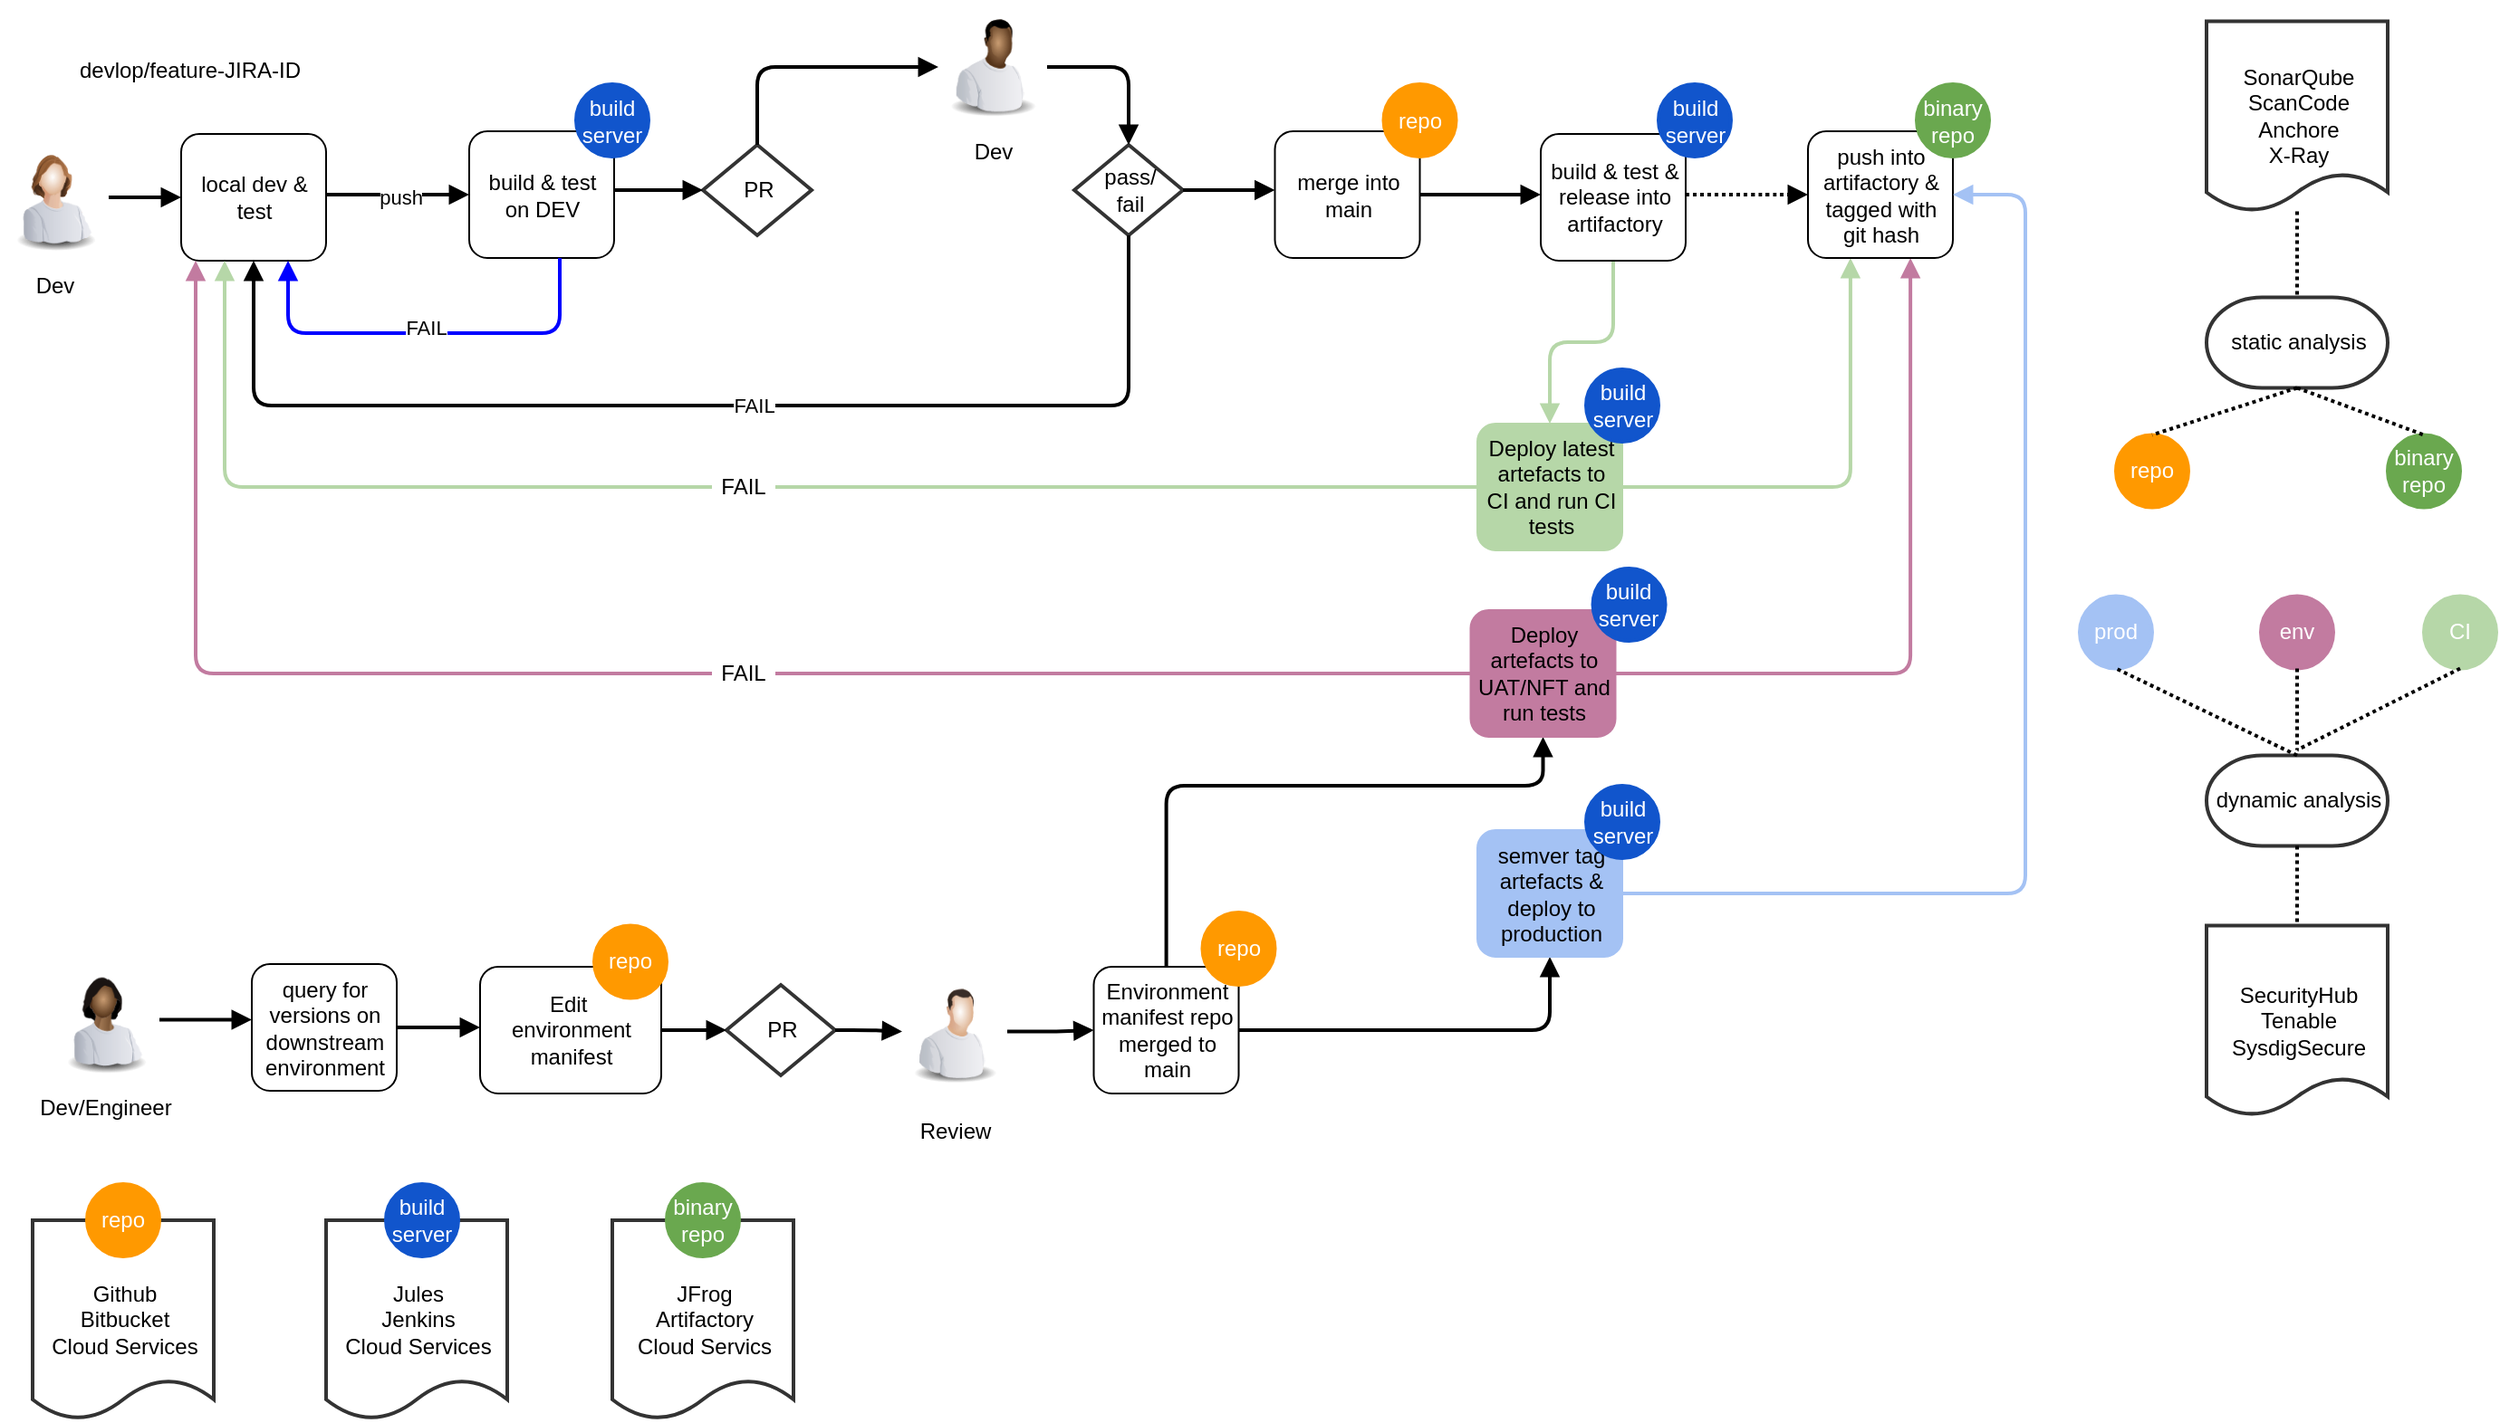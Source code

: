 <mxfile version="20.8.23" type="github">
  <diagram id="XXB_yrsVPrWTaqCzHYOn" name="Page-1">
    <mxGraphModel dx="1141" dy="627" grid="1" gridSize="10" guides="1" tooltips="1" connect="1" arrows="1" fold="1" page="1" pageScale="1" pageWidth="827" pageHeight="1169" background="#FFFFFF" math="0" shadow="0">
      <root>
        <mxCell id="0" />
        <mxCell id="2" value="Layer 0" parent="0" />
        <mxCell id="3" value="&lt;div style=&quot;width: 93.0px;height:auto;word-break: break-word;&quot;&gt;&lt;div align=&quot;center&quot;&gt;Jules&lt;/div&gt;&lt;div align=&quot;center&quot;&gt;&lt;span style=&quot;font-family:Arial;text-decoration:none;font-size:12px; line-height: 0;&quot;&gt;&lt;span style=&quot;text-decoration:none; line-height: normal;&quot;&gt;Jenkins&lt;/span&gt;&lt;/span&gt;&lt;/div&gt;&lt;div align=&quot;center&quot;&gt;&lt;span style=&quot;font-family:Arial;text-decoration:none;font-size:12px; line-height: 0;&quot;&gt;&lt;span style=&quot;text-decoration:none; line-height: normal;&quot;&gt;Cloud Services&lt;/span&gt;&lt;/span&gt;&lt;/div&gt;&lt;/div&gt;" style="shape=document;size=0.2;shadow=0;strokeWidth=2;fillColor=#FFFFFF;strokeColor=#333333;opacity=100.0;html=1;nl2Br=0;verticalAlign=middle;align=center;spacingLeft=2.0;spacingRight=0;whiteSpace=wrap;gliffyId=463;" parent="2" vertex="1">
          <mxGeometry x="192" y="680" width="100" height="110" as="geometry" />
        </mxCell>
        <mxCell id="4" value="&lt;div style=&quot;width: 93.0px;height:auto;word-break: break-word;&quot;&gt;&lt;div align=&quot;center&quot;&gt;&lt;span style=&quot;font-family:Arial;text-decoration:none;font-size:12px; line-height: 0;&quot;&gt;&lt;span style=&quot;text-decoration:none; line-height: normal;&quot;&gt;JFrog&lt;/span&gt;&lt;/span&gt;&lt;/div&gt;&lt;div align=&quot;center&quot;&gt;&lt;font face=&quot;Arial&quot;&gt;Artifactory&lt;/font&gt;&lt;/div&gt;&lt;div align=&quot;center&quot;&gt;&lt;span style=&quot;font-family:Arial;text-decoration:none;font-size:12px; line-height: 0;&quot;&gt;&lt;span style=&quot;text-decoration:none; line-height: normal;&quot;&gt;Cloud Servics&lt;/span&gt;&lt;/span&gt;&lt;/div&gt;&lt;/div&gt;" style="shape=document;size=0.2;shadow=0;strokeWidth=2;fillColor=#FFFFFF;strokeColor=#333333;opacity=100.0;html=1;nl2Br=0;verticalAlign=middle;align=center;spacingLeft=2.0;spacingRight=0;whiteSpace=wrap;gliffyId=465;" parent="2" vertex="1">
          <mxGeometry x="350" y="680" width="100" height="110" as="geometry" />
        </mxCell>
        <mxCell id="5" value="&lt;div style=&quot;width: 93.0px;height:auto;word-break: break-word;&quot;&gt;&lt;div align=&quot;center&quot;&gt;&lt;span style=&quot;font-family:Arial;text-decoration:none;font-size:12px; line-height: 0;&quot;&gt;&lt;span style=&quot;text-decoration:none; line-height: normal;&quot;&gt;Github&lt;/span&gt;&lt;/span&gt;&lt;/div&gt;&lt;div align=&quot;center&quot;&gt;&lt;span style=&quot;font-family:Arial;text-decoration:none;font-size:12px; line-height: 0;&quot;&gt;&lt;span style=&quot;text-decoration:none; line-height: normal;&quot;&gt;Bitbucket&lt;/span&gt;&lt;/span&gt;&lt;/div&gt;&lt;div align=&quot;center&quot;&gt;&lt;span style=&quot;font-family:Arial;text-decoration:none;font-size:12px; line-height: 0;&quot;&gt;&lt;span style=&quot;text-decoration:none; line-height: normal;&quot;&gt;Cloud Services&lt;/span&gt;&lt;/span&gt;&lt;/div&gt;&lt;/div&gt;" style="shape=document;size=0.2;shadow=0;strokeWidth=2;fillColor=#FFFFFF;strokeColor=#333333;opacity=100.0;html=1;nl2Br=0;verticalAlign=middle;align=center;spacingLeft=2.0;spacingRight=0;whiteSpace=wrap;gliffyId=461;" parent="2" vertex="1">
          <mxGeometry x="30" y="680" width="100" height="110" as="geometry" />
        </mxCell>
        <mxCell id="6" value="&lt;div style=&#39;width: 74.333px;height:auto;word-break: break-word;&#39;&gt;&lt;div align=&quot;center&quot;&gt;&lt;span style=&quot;font-family:Arial;text-decoration:none;font-size:12px; line-height: 0;&quot;&gt;&lt;span style=&quot;text-decoration:none; line-height: normal;&quot;&gt;local dev &amp;amp; test&lt;br /&gt;&lt;/span&gt;&lt;/span&gt;&lt;/div&gt;&lt;/div&gt;" style="shape=mxgraph.bpmn.task;rectStyle=rounded;size=10;taskMarker=abstract;points=[[0.25,0,0],[0.5,0,0],[0.75,0,0],[1,0.25,0],[1,0.5,0],[1,0.75,0],[0.75,1,0],[0.5,1,0],[0.25,1,0],[0,0.75,0],[0,0.5,0],[0,0.25,0]];shadow=0;strokeWidth=1;fillColor=#FFFFFF;strokeColor=#000000;opacity=100.0;html=1;nl2Br=0;verticalAlign=middle;align=center;spacingLeft=1.333;spacingRight=0;whiteSpace=wrap;gliffyId=54;" parent="2" vertex="1">
          <mxGeometry x="112" y="80" width="80" height="70" as="geometry" />
        </mxCell>
        <mxCell id="7" value="&lt;div style=&#39;width: 53.0px;height:auto;word-break: break-word;&#39;&gt;&lt;div align=&quot;center&quot;&gt;&lt;span style=&quot;font-family:Arial;text-decoration:none;font-size:12px; line-height: 0;&quot;&gt;&lt;span style=&quot;text-decoration:none; line-height: normal;&quot;&gt;PR&lt;br /&gt;&lt;/span&gt;&lt;/span&gt;&lt;/div&gt;&lt;/div&gt;" style="shape=rhombus;perimeter=rhombusPerimeter;shadow=0;strokeWidth=2;fillColor=#FFFFFF;strokeColor=#333333;opacity=100.0;html=1;nl2Br=0;verticalAlign=middle;align=center;spacingLeft=8.0;spacingRight=6;whiteSpace=wrap;gliffyId=60;" parent="2" vertex="1">
          <mxGeometry x="400" y="86" width="60" height="50" as="geometry" />
        </mxCell>
        <mxCell id="8" value="&lt;div style=&#39;width: 53.0px;height:auto;word-break: break-word;&#39;&gt;&lt;div align=&quot;center&quot;&gt;&lt;span style=&quot;font-family:Arial;font-size:12px; line-height: normal;&quot;&gt;pass/&lt;/span&gt;&lt;/div&gt;&lt;div align=&quot;center&quot;&gt;&lt;span style=&quot;font-family:Arial;font-size:12px; line-height: normal;&quot;&gt;fail&lt;/span&gt;&lt;/div&gt;&lt;/div&gt;" style="shape=rhombus;perimeter=rhombusPerimeter;shadow=0;strokeWidth=2;fillColor=#FFFFFF;strokeColor=#333333;opacity=100.0;html=1;nl2Br=0;verticalAlign=middle;align=center;spacingLeft=8.0;spacingRight=6;whiteSpace=wrap;gliffyId=133;" parent="2" vertex="1">
          <mxGeometry x="605" y="86" width="60" height="50" as="geometry" />
        </mxCell>
        <mxCell id="9" style="shape=filledEdge;strokeWidth=2;strokeColor=#b6d7a8;fillColor=none;startArrow=none;startFill=0;startSize=6;endArrow=block;endFill=1;endSize=6;rounded=1;gliffyId=153;edgeStyle=orthogonalEdgeStyle;" parent="2" source="64" target="57" edge="1">
          <mxGeometry width="143" height="339" relative="1" as="geometry">
            <Array as="points">
              <mxPoint x="907.5" y="275" />
              <mxPoint x="1033.431" y="275" />
              <mxPoint x="1033.431" y="148.5" />
            </Array>
          </mxGeometry>
        </mxCell>
        <mxCell id="10" style="shape=filledEdge;strokeWidth=2;strokeColor=#000000;fillColor=none;startArrow=none;startFill=0;startSize=6;endArrow=block;endFill=1;endSize=6;rounded=1;dashed=1;fixDash=1;dashPattern=2.0 2.0;gliffyId=154;edgeStyle=orthogonalEdgeStyle;" parent="2" source="82" target="57" edge="1">
          <mxGeometry width="96" height="6" relative="1" as="geometry">
            <Array as="points">
              <mxPoint x="942.483" y="113.5" />
              <mxPoint x="964.989" y="113.5" />
              <mxPoint x="987.494" y="113.5" />
              <mxPoint x="1010" y="113.5" />
            </Array>
          </mxGeometry>
        </mxCell>
        <mxCell id="11" style="shape=filledEdge;strokeWidth=2;strokeColor=#000000;fillColor=none;startArrow=none;startFill=0;startSize=6;endArrow=block;endFill=1;endSize=6;rounded=1;gliffyId=164;edgeStyle=orthogonalEdgeStyle;" parent="2" source="7" edge="1" target="DP4jfC9opxxsVcHKFIGZ-85">
          <mxGeometry width="237" height="16" relative="1" as="geometry">
            <Array as="points">
              <mxPoint x="430" y="43" />
            </Array>
            <mxPoint x="530" y="42.5" as="targetPoint" />
          </mxGeometry>
        </mxCell>
        <mxCell id="12" style="shape=filledEdge;strokeWidth=2;strokeColor=#000000;fillColor=none;startArrow=none;startFill=0;startSize=6;endArrow=block;endFill=1;endSize=6;rounded=1;gliffyId=167;edgeStyle=orthogonalEdgeStyle;" parent="2" source="8" target="6" edge="1">
          <mxGeometry width="525" height="26" relative="1" as="geometry">
            <Array as="points">
              <mxPoint x="635" y="230" />
              <mxPoint x="152" y="230" />
            </Array>
          </mxGeometry>
        </mxCell>
        <mxCell id="DRjgZrffhy7Aq12jiZPh-88" value="FAIL" style="edgeLabel;html=1;align=center;verticalAlign=middle;resizable=0;points=[];" vertex="1" connectable="0" parent="12">
          <mxGeometry x="-0.084" relative="1" as="geometry">
            <mxPoint as="offset" />
          </mxGeometry>
        </mxCell>
        <mxCell id="13" style="shape=filledEdge;strokeWidth=2;strokeColor=#000000;fillColor=none;startArrow=block;startFill=1;startSize=6;endArrow=none;endFill=0;endSize=6;rounded=1;gliffyId=168;edgeStyle=orthogonalEdgeStyle;" parent="2" source="8" edge="1" target="DP4jfC9opxxsVcHKFIGZ-85">
          <mxGeometry width="21" height="108" relative="1" as="geometry">
            <Array as="points">
              <mxPoint x="635" y="43" />
            </Array>
            <mxPoint x="590" y="42.5" as="targetPoint" />
          </mxGeometry>
        </mxCell>
        <mxCell id="14" style="shape=filledEdge;strokeWidth=2;strokeColor=#000000;fillColor=none;startArrow=none;startFill=0;startSize=6;endArrow=block;endFill=1;endSize=6;rounded=1;gliffyId=191;edgeStyle=orthogonalEdgeStyle;" parent="2" source="6" target="51" edge="1">
          <mxGeometry width="34" height="6" relative="1" as="geometry">
            <Array as="points">
              <mxPoint x="191.974" y="113.5" />
              <mxPoint x="206.316" y="113.5" />
              <mxPoint x="220.658" y="113.5" />
              <mxPoint x="235" y="113.5" />
            </Array>
          </mxGeometry>
        </mxCell>
        <mxCell id="DRjgZrffhy7Aq12jiZPh-84" value="push" style="edgeLabel;html=1;align=center;verticalAlign=middle;resizable=0;points=[];" vertex="1" connectable="0" parent="14">
          <mxGeometry x="0.023" y="-1" relative="1" as="geometry">
            <mxPoint as="offset" />
          </mxGeometry>
        </mxCell>
        <mxCell id="15" style="shape=filledEdge;strokeWidth=2;strokeColor=#000000;fillColor=none;startArrow=none;startFill=0;startSize=6;endArrow=block;endFill=1;endSize=6;rounded=1;gliffyId=192;edgeStyle=orthogonalEdgeStyle;" parent="2" source="51" target="7" edge="1">
          <mxGeometry width="30" height="1" relative="1" as="geometry">
            <Array as="points">
              <mxPoint x="314.963" y="111" />
              <mxPoint x="343.309" y="111" />
              <mxPoint x="371.654" y="111" />
              <mxPoint x="400" y="111" />
            </Array>
          </mxGeometry>
        </mxCell>
        <mxCell id="16" style="shape=filledEdge;strokeWidth=2;strokeColor=#000000;fillColor=none;startArrow=none;startFill=0;startSize=6;endArrow=block;endFill=1;endSize=6;rounded=1;gliffyId=193;edgeStyle=orthogonalEdgeStyle;" parent="2" source="54" target="82" edge="1">
          <mxGeometry width="68" height="1" relative="1" as="geometry">
            <Array as="points">
              <mxPoint x="795.75" y="113.5" />
              <mxPoint x="818.006" y="113.5" />
              <mxPoint x="840.261" y="113.5" />
              <mxPoint x="862.517" y="113.5" />
            </Array>
          </mxGeometry>
        </mxCell>
        <mxCell id="17" style="shape=filledEdge;strokeWidth=2;strokeColor=#b6d7a8;fillColor=none;startArrow=none;startFill=0;startSize=6;endArrow=block;endFill=1;endSize=6;rounded=1;gliffyId=195;edgeStyle=orthogonalEdgeStyle;" parent="2" source="82" target="64" edge="1">
          <mxGeometry width="39" height="96" relative="1" as="geometry">
            <Array as="points">
              <mxPoint x="902.5" y="150" />
              <mxPoint x="902.5" y="195" />
              <mxPoint x="867.5" y="195" />
              <mxPoint x="867.5" y="240" />
            </Array>
          </mxGeometry>
        </mxCell>
        <mxCell id="18" style="shape=filledEdge;strokeWidth=2;strokeColor=#b6d7a8;fillColor=none;startArrow=none;startFill=0;startSize=6;endArrow=block;endFill=1;endSize=6;rounded=1;html=1;nl2Br=0;gliffyId=196;edgeStyle=orthogonalEdgeStyle;" parent="2" edge="1">
          <mxGeometry width="695" height="190" relative="1" as="geometry">
            <Array as="points">
              <mxPoint x="136" y="275" />
            </Array>
            <mxPoint x="833.5" y="275" as="sourcePoint" />
            <mxPoint x="136" y="150" as="targetPoint" />
          </mxGeometry>
        </mxCell>
        <mxCell id="19" value="&lt;div style=&#39;width: 35.688px;height:auto;word-break: break-word;&#39;&gt;&lt;div align=&quot;center&quot;&gt;&lt;span style=&quot;font-family:Arial;font-size:12px; line-height: normal;&quot;&gt;FAIL&lt;/span&gt;&lt;/div&gt;&lt;/div&gt;" style="text;html=1;nl2Br=0;labelBackgroundColor=#FFFFFF;html=1;nl2Br=0;verticalAlign=middle;align=center;spacingLeft=0.0;spacingRight=0;gliffyId=197;" parent="18" vertex="1">
          <mxGeometry relative="1" as="geometry">
            <mxPoint as="offset" />
          </mxGeometry>
        </mxCell>
        <mxCell id="20" style="shape=filledEdge;strokeWidth=2;strokeColor=#c27ba0;fillColor=none;startArrow=none;startFill=0;startSize=6;endArrow=block;endFill=1;endSize=6;rounded=1;html=1;nl2Br=0;gliffyId=202;edgeStyle=orthogonalEdgeStyle;" parent="2" source="67" target="6" edge="1">
          <mxGeometry width="580" height="495" relative="1" as="geometry">
            <Array as="points">
              <mxPoint x="120" y="378" />
            </Array>
          </mxGeometry>
        </mxCell>
        <mxCell id="21" value="&lt;div style=&#39;width: 35.688px;height:auto;word-break: break-word;&#39;&gt;&lt;div align=&quot;center&quot;&gt;&lt;span style=&quot;font-family:Arial;font-size:12px; line-height: 0;&quot;&gt;&lt;span style=&quot; line-height: normal;&quot;&gt;FAIL&lt;/span&gt;&lt;/span&gt;&lt;/div&gt;&lt;/div&gt;" style="text;html=1;nl2Br=0;labelBackgroundColor=#FFFFFF;html=1;nl2Br=0;verticalAlign=middle;align=center;spacingLeft=0.0;spacingRight=0;gliffyId=435;" parent="20" vertex="1">
          <mxGeometry x="-0.136" relative="1" as="geometry">
            <mxPoint as="offset" />
          </mxGeometry>
        </mxCell>
        <mxCell id="22" style="shape=filledEdge;strokeWidth=2;strokeColor=#c27ba0;fillColor=none;startArrow=none;startFill=0;startSize=6;endArrow=block;endFill=1;endSize=6;rounded=1;gliffyId=186;edgeStyle=orthogonalEdgeStyle;" parent="2" source="67" target="57" edge="1">
          <mxGeometry width="169" height="673" relative="1" as="geometry">
            <Array as="points">
              <mxPoint x="903.75" y="378" />
              <mxPoint x="1066.569" y="378" />
              <mxPoint x="1066.569" y="148.5" />
            </Array>
          </mxGeometry>
        </mxCell>
        <mxCell id="23" style="shape=filledEdge;strokeWidth=2;strokeColor=#000000;fillColor=none;startArrow=none;startFill=0;startSize=6;endArrow=block;endFill=1;endSize=6;rounded=1;gliffyId=274;edgeStyle=orthogonalEdgeStyle;" parent="2" source="37" target="67" edge="1">
          <mxGeometry width="123" height="117" relative="1" as="geometry">
            <Array as="points">
              <mxPoint x="655.75" y="540" />
              <mxPoint x="655.75" y="440" />
              <mxPoint x="863.75" y="440" />
              <mxPoint x="863.75" y="413" />
            </Array>
          </mxGeometry>
        </mxCell>
        <mxCell id="24" style="shape=filledEdge;strokeWidth=2;strokeColor=#000000;fillColor=none;startArrow=none;startFill=0;startSize=6;endArrow=block;endFill=1;endSize=6;rounded=1;gliffyId=336;edgeStyle=orthogonalEdgeStyle;" parent="2" target="6" edge="1" source="DP4jfC9opxxsVcHKFIGZ-87">
          <mxGeometry width="38" height="13" relative="1" as="geometry">
            <Array as="points" />
            <mxPoint x="60" y="110" as="sourcePoint" />
          </mxGeometry>
        </mxCell>
        <mxCell id="25" style="shape=filledEdge;strokeWidth=2;strokeColor=#000000;fillColor=none;startArrow=none;startFill=0;startSize=6;endArrow=block;endFill=1;endSize=6;rounded=1;gliffyId=358;edgeStyle=orthogonalEdgeStyle;" parent="2" source="8" target="54" edge="1">
          <mxGeometry width="68" height="1" relative="1" as="geometry">
            <Array as="points">
              <mxPoint x="665" y="111" />
              <mxPoint x="681.937" y="111" />
              <mxPoint x="698.874" y="111" />
              <mxPoint x="715.812" y="111" />
            </Array>
          </mxGeometry>
        </mxCell>
        <mxCell id="26" value="&lt;div style=&#39;width: 35.222px;height:auto;word-break: break-word;&#39;&gt;&lt;div align=&quot;center&quot;&gt;&lt;span style=&quot;font-family:Arial;color:#ffffff;text-decoration:none;font-size:12px; line-height: 0;&quot;&gt;&lt;span style=&quot;text-decoration:none; line-height: normal;&quot;&gt;prod&lt;/span&gt;&lt;/span&gt;&lt;/div&gt;&lt;/div&gt;" style="shape=ellipse;perimeter=ellipsePerimeter;shadow=0;strokeWidth=2;fillColor=#a4c2f4;strokeColor=#a4c2f4;opacity=100.0;html=1;nl2Br=0;verticalAlign=middle;align=center;spacingLeft=0.889;spacingRight=0;whiteSpace=wrap;gliffyId=363;" parent="2" vertex="1">
          <mxGeometry x="1160" y="335.25" width="40" height="40" as="geometry" />
        </mxCell>
        <mxCell id="27" value="&lt;div style=&#39;width: 35.222px;height:auto;word-break: break-word;&#39;&gt;&lt;div align=&quot;center&quot;&gt;&lt;span style=&quot;font-family:Arial;color:#ffffff;text-decoration:none;font-size:12px; line-height: 0;&quot;&gt;&lt;span style=&quot;text-decoration:none; line-height: normal;&quot;&gt;env&lt;/span&gt;&lt;/span&gt;&lt;/div&gt;&lt;/div&gt;" style="shape=ellipse;perimeter=ellipsePerimeter;shadow=0;strokeWidth=2;fillColor=#c27ba0;strokeColor=#c27ba0;opacity=100.0;html=1;nl2Br=0;verticalAlign=middle;align=center;spacingLeft=0.889;spacingRight=0;whiteSpace=wrap;gliffyId=384;" parent="2" vertex="1">
          <mxGeometry x="1260" y="335.25" width="40" height="40" as="geometry" />
        </mxCell>
        <mxCell id="28" value="&lt;div style=&#39;width: 35.222px;height:auto;word-break: break-word;&#39;&gt;&lt;div align=&quot;center&quot;&gt;&lt;span style=&quot;font-family:Arial;color:#ffffff;text-decoration:none;font-size:12px; line-height: 0;&quot;&gt;&lt;span style=&quot;text-decoration:none; line-height: normal;&quot;&gt;build&lt;/span&gt;&lt;/span&gt;&lt;/div&gt; &lt;div align=&quot;center&quot;&gt;&lt;span style=&quot;font-family:Arial;color:#ffffff;text-decoration:none;font-size:12px; line-height: 0;&quot;&gt;&lt;span style=&quot;text-decoration:none; line-height: normal;&quot;&gt;server&lt;/span&gt;&lt;/span&gt;&lt;/div&gt;&lt;/div&gt;" style="shape=ellipse;perimeter=ellipsePerimeter;shadow=0;strokeWidth=2;fillColor=#1155cc;strokeColor=#1155cc;opacity=100.0;html=1;nl2Br=0;verticalAlign=middle;align=center;spacingLeft=0.889;spacingRight=0;whiteSpace=wrap;gliffyId=458;" parent="2" vertex="1">
          <mxGeometry x="225" y="660" width="40" height="40" as="geometry" />
        </mxCell>
        <mxCell id="29" value="&lt;div style=&#39;width: 35.222px;height:auto;word-break: break-word;&#39;&gt;&lt;div align=&quot;center&quot;&gt;&lt;span style=&quot;font-family:Arial;color:rgb(255, 255, 255);font-size:12px; line-height: normal;&quot;&gt;repo&lt;span style=&quot;text-decoration:none; line-height: normal;&quot;&gt;&lt;br /&gt;&lt;/span&gt;&lt;/span&gt;&lt;/div&gt;&lt;/div&gt;" style="shape=ellipse;perimeter=ellipsePerimeter;shadow=0;strokeWidth=2;fillColor=#ff9900;strokeColor=#ff9900;opacity=100.0;html=1;nl2Br=0;verticalAlign=middle;align=center;spacingLeft=0.889;spacingRight=0;whiteSpace=wrap;gliffyId=402;" parent="2" vertex="1">
          <mxGeometry x="1180" y="246.25" width="40" height="40" as="geometry" />
        </mxCell>
        <mxCell id="30" value="&lt;div style=&#39;width: 35.222px;height:auto;word-break: break-word;&#39;&gt;&lt;div align=&quot;center&quot;&gt;&lt;span style=&quot;font-family:Arial;color:rgb(255, 255, 255);font-size:12px; line-height: normal;&quot;&gt;repo&lt;span style=&quot;text-decoration:none; line-height: normal;&quot;&gt;&lt;br /&gt;&lt;/span&gt;&lt;/span&gt;&lt;/div&gt;&lt;/div&gt;" style="shape=ellipse;perimeter=ellipsePerimeter;shadow=0;strokeWidth=2;fillColor=#ff9900;strokeColor=#ff9900;opacity=100.0;html=1;nl2Br=0;verticalAlign=middle;align=center;spacingLeft=0.889;spacingRight=0;whiteSpace=wrap;gliffyId=454;" parent="2" vertex="1">
          <mxGeometry x="60" y="660" width="40" height="40" as="geometry" />
        </mxCell>
        <mxCell id="31" value="&lt;div style=&#39;width: 35.222px;height:auto;word-break: break-word;&#39;&gt;&lt;div align=&quot;center&quot;&gt;&lt;span style=&quot;font-family:Arial;color:#ffffff;font-size:12px; line-height: 0;&quot;&gt;&lt;span style=&quot;text-decoration:none; line-height: normal;&quot;&gt;binary&lt;/span&gt;&lt;/span&gt;&lt;/div&gt;&lt;div align=&quot;center&quot;&gt;&lt;span style=&quot;font-family:Arial;color:#ffffff;font-size:12px; line-height: 0;&quot;&gt;&lt;span style=&quot;text-decoration:none; line-height: normal;&quot;&gt;repo&lt;/span&gt;&lt;/span&gt;&lt;/div&gt;&lt;/div&gt;" style="shape=ellipse;perimeter=ellipsePerimeter;shadow=0;strokeWidth=2;fillColor=#6aa84f;strokeColor=#6aa84f;opacity=100.0;html=1;nl2Br=0;verticalAlign=middle;align=center;spacingLeft=0.889;spacingRight=0;whiteSpace=wrap;gliffyId=367;" parent="2" vertex="1">
          <mxGeometry x="1330" y="246.25" width="40" height="40" as="geometry" />
        </mxCell>
        <mxCell id="32" value="&lt;div style=&#39;width: 35.222px;height:auto;word-break: break-word;&#39;&gt;&lt;div align=&quot;center&quot;&gt;&lt;span style=&quot;font-family:Arial;color:#ffffff;font-size:12px; line-height: 0;&quot;&gt;&lt;span style=&quot;text-decoration:none; line-height: normal;&quot;&gt;binary&lt;/span&gt;&lt;/span&gt;&lt;/div&gt;&lt;div align=&quot;center&quot;&gt;&lt;span style=&quot;font-family:Arial;color:#ffffff;font-size:12px; line-height: 0;&quot;&gt;&lt;span style=&quot;text-decoration:none; line-height: normal;&quot;&gt;repo&lt;/span&gt;&lt;/span&gt;&lt;/div&gt;&lt;/div&gt;" style="shape=ellipse;perimeter=ellipsePerimeter;shadow=0;strokeWidth=2;fillColor=#6aa84f;strokeColor=#6aa84f;opacity=100.0;html=1;nl2Br=0;verticalAlign=middle;align=center;spacingLeft=0.889;spacingRight=0;whiteSpace=wrap;gliffyId=456;" parent="2" vertex="1">
          <mxGeometry x="380" y="660" width="40" height="40" as="geometry" />
        </mxCell>
        <mxCell id="33" value="&lt;div style=&#39;width: 35.222px;height:auto;word-break: break-word;&#39;&gt;&lt;div align=&quot;center&quot;&gt;&lt;span style=&quot;font-family:Arial;color:#ffffff;font-size:12px; line-height: 0;&quot;&gt;&lt;span style=&quot;text-decoration:none; line-height: normal;&quot;&gt;CI&lt;/span&gt;&lt;/span&gt;&lt;/div&gt;&lt;/div&gt;" style="shape=ellipse;perimeter=ellipsePerimeter;shadow=0;strokeWidth=2;fillColor=#b6d7a8;strokeColor=#b6d7a8;opacity=100.0;html=1;nl2Br=0;verticalAlign=middle;align=center;spacingLeft=0.889;spacingRight=0;whiteSpace=wrap;gliffyId=398;" parent="2" vertex="1">
          <mxGeometry x="1350" y="335.25" width="40" height="40" as="geometry" />
        </mxCell>
        <mxCell id="50" style="group;gliffyId=408;" parent="2" vertex="1">
          <mxGeometry x="235" y="52.5" width="100" height="96" as="geometry" />
        </mxCell>
        <mxCell id="51" value="&lt;div style=&quot;width: 74.333px;height:auto;word-break: break-word;&quot;&gt;&lt;div align=&quot;center&quot;&gt;&lt;span style=&quot;font-family:Arial;text-decoration:none;font-size:12px; line-height: 0;&quot;&gt;&lt;span style=&quot;text-decoration:none; line-height: normal;&quot;&gt;build &amp;amp; test on DEV&lt;br&gt;&lt;/span&gt;&lt;/span&gt;&lt;/div&gt;&lt;/div&gt;" style="shape=mxgraph.bpmn.task;rectStyle=rounded;size=10;taskMarker=abstract;points=[[0.25,0,0],[0.5,0,0],[0.75,0,0],[1,0.25,0],[1,0.5,0],[1,0.75,0],[0.75,1,0],[0.5,1,0],[0.25,1,0],[0,0.75,0],[0,0.5,0],[0,0.25,0]];shadow=0;strokeWidth=1;fillColor=#FFFFFF;strokeColor=#000000;opacity=100.0;html=1;nl2Br=0;verticalAlign=middle;align=center;spacingLeft=1.333;spacingRight=0;whiteSpace=wrap;gliffyId=126;" parent="50" vertex="1">
          <mxGeometry x="36" y="26" width="80" height="70" as="geometry" />
        </mxCell>
        <mxCell id="53" style="group;gliffyId=409;" parent="2" vertex="1">
          <mxGeometry x="715.75" y="52.5" width="100" height="96" as="geometry" />
        </mxCell>
        <mxCell id="54" value="&lt;div style=&quot;width: 74.333px;height:auto;word-break: break-word;&quot;&gt;&lt;div align=&quot;center&quot;&gt;&lt;span style=&quot;font-family:Arial;text-decoration:none;font-size:12px; line-height: 0;&quot;&gt;&lt;span style=&quot;text-decoration:none; line-height: normal;&quot;&gt;merge into main&lt;br&gt;&lt;/span&gt;&lt;/span&gt;&lt;/div&gt;&lt;/div&gt;" style="shape=mxgraph.bpmn.task;rectStyle=rounded;size=10;taskMarker=abstract;points=[[0.25,0,0],[0.5,0,0],[0.75,0,0],[1,0.25,0],[1,0.5,0],[1,0.75,0],[0.75,1,0],[0.5,1,0],[0.25,1,0],[0,0.75,0],[0,0.5,0],[0,0.25,0]];shadow=0;strokeWidth=1;fillColor=#FFFFFF;strokeColor=#000000;opacity=100.0;html=1;nl2Br=0;verticalAlign=middle;align=center;spacingLeft=1.333;spacingRight=0;whiteSpace=wrap;gliffyId=66;" parent="53" vertex="1">
          <mxGeometry y="26" width="80" height="70" as="geometry" />
        </mxCell>
        <mxCell id="55" value="&lt;div style=&#39;width: 35.222px;height:auto;word-break: break-word;&#39;&gt;&lt;div align=&quot;center&quot;&gt;&lt;span style=&quot;font-family:Arial;color:rgb(255, 255, 255);font-size:12px; line-height: normal;&quot;&gt;repo&lt;span style=&quot;text-decoration:none; line-height: normal;&quot;&gt;&lt;br /&gt;&lt;/span&gt;&lt;/span&gt;&lt;/div&gt;&lt;/div&gt;" style="shape=ellipse;perimeter=ellipsePerimeter;shadow=0;strokeWidth=2;fillColor=#ff9900;strokeColor=#ff9900;opacity=100.0;html=1;nl2Br=0;verticalAlign=middle;align=center;spacingLeft=0.889;spacingRight=0;whiteSpace=wrap;gliffyId=365;" parent="53" vertex="1">
          <mxGeometry x="60" width="40" height="40" as="geometry" />
        </mxCell>
        <mxCell id="56" style="group;gliffyId=411;" parent="2" vertex="1">
          <mxGeometry x="1010" y="52.5" width="100" height="96" as="geometry" />
        </mxCell>
        <mxCell id="57" value="&lt;div style=&#39;width: 74.333px;height:auto;word-break: break-word;&#39;&gt;&lt;div align=&quot;center&quot;&gt;&lt;span style=&quot;font-family:Arial;text-decoration:none;font-size:12px; line-height: 0;&quot;&gt;&lt;span style=&quot;text-decoration:none; line-height: normal;&quot;&gt;push into artifactory &amp;amp; tagged with git hash&lt;br /&gt;&lt;/span&gt;&lt;/span&gt;&lt;/div&gt;&lt;/div&gt;" style="shape=mxgraph.bpmn.task;rectStyle=rounded;size=10;taskMarker=abstract;points=[[0.25,0,0],[0.5,0,0],[0.75,0,0],[1,0.25,0],[1,0.5,0],[1,0.75,0],[0.75,1,0],[0.5,1,0],[0.25,1,0],[0,0.75,0],[0,0.5,0],[0,0.25,0]];shadow=0;strokeWidth=1;fillColor=#FFFFFF;strokeColor=#000000;opacity=100.0;html=1;nl2Br=0;verticalAlign=middle;align=center;spacingLeft=1.333;spacingRight=0;whiteSpace=wrap;gliffyId=78;" parent="56" vertex="1">
          <mxGeometry y="26" width="80" height="70" as="geometry" />
        </mxCell>
        <mxCell id="58" value="&lt;div style=&#39;width: 35.222px;height:auto;word-break: break-word;&#39;&gt;&lt;div align=&quot;center&quot;&gt;&lt;span style=&quot;font-family:Arial;color:#ffffff;font-size:12px; line-height: 0;&quot;&gt;&lt;span style=&quot;text-decoration:none; line-height: normal;&quot;&gt;binary&lt;/span&gt;&lt;/span&gt;&lt;/div&gt;&lt;div align=&quot;center&quot;&gt;&lt;span style=&quot;font-family:Arial;color:#ffffff;font-size:12px; line-height: 0;&quot;&gt;&lt;span style=&quot;text-decoration:none; line-height: normal;&quot;&gt;repo&lt;/span&gt;&lt;/span&gt;&lt;/div&gt;&lt;/div&gt;" style="shape=ellipse;perimeter=ellipsePerimeter;shadow=0;strokeWidth=2;fillColor=#6aa84f;strokeColor=#6aa84f;opacity=100.0;html=1;nl2Br=0;verticalAlign=middle;align=center;spacingLeft=0.889;spacingRight=0;whiteSpace=wrap;gliffyId=396;" parent="56" vertex="1">
          <mxGeometry x="60" width="40" height="40" as="geometry" />
        </mxCell>
        <mxCell id="59" value="&lt;div style=&#39;width: 93.0px;height:auto;word-break: break-word;&#39;&gt;&lt;div align=&quot;center&quot;&gt;&lt;span style=&quot;font-family:Arial;text-decoration:none;font-size:12px; line-height: 0;&quot;&gt;&lt;span style=&quot;text-decoration:none; line-height: normal;&quot;&gt;static analysis&lt;/span&gt;&lt;/span&gt;&lt;/div&gt;&lt;/div&gt;" style="shape=mxgraph.flowchart.terminator;shadow=0;strokeWidth=2;fillColor=#FFFFFF;strokeColor=#333333;opacity=100.0;html=1;nl2Br=0;verticalAlign=middle;align=center;spacingLeft=2.0;spacingRight=0;whiteSpace=wrap;gliffyId=414;" parent="2" vertex="1">
          <mxGeometry x="1230" y="170.25" width="100" height="50" as="geometry" />
        </mxCell>
        <mxCell id="60" value="&lt;div style=&#39;width: 93.0px;height:auto;word-break: break-word;&#39;&gt;&lt;div align=&quot;center&quot;&gt;&lt;span style=&quot;font-family:Arial;text-decoration:none;font-size:12px; line-height: 0;&quot;&gt;&lt;span style=&quot;text-decoration:none; line-height: normal;&quot;&gt;dynamic analysis&lt;/span&gt;&lt;/span&gt;&lt;/div&gt;&lt;/div&gt;" style="shape=mxgraph.flowchart.terminator;shadow=0;strokeWidth=2;fillColor=#FFFFFF;strokeColor=#333333;opacity=100.0;html=1;nl2Br=0;verticalAlign=middle;align=center;spacingLeft=2.0;spacingRight=0;whiteSpace=wrap;gliffyId=416;" parent="2" vertex="1">
          <mxGeometry x="1230" y="423.25" width="100" height="50" as="geometry" />
        </mxCell>
        <mxCell id="61" value="&lt;div style=&#39;width: 93.0px;height:auto;word-break: break-word;&#39;&gt;&lt;div align=&quot;center&quot;&gt;&lt;span style=&quot;font-family:Arial;text-decoration:none;font-size:12px; line-height: 0;&quot;&gt;&lt;span style=&quot;text-decoration:none; line-height: normal;&quot;&gt;SonarQube&lt;/span&gt;&lt;/span&gt;&lt;/div&gt;&lt;div align=&quot;center&quot;&gt;&lt;span style=&quot;font-family:Arial;text-decoration:none;font-size:12px; line-height: 0;&quot;&gt;&lt;span style=&quot;text-decoration:none; line-height: normal;&quot;&gt;ScanCode&lt;/span&gt;&lt;/span&gt;&lt;/div&gt;&lt;div align=&quot;center&quot;&gt;&lt;span style=&quot;font-family:Arial;text-decoration:none;font-size:12px; line-height: 0;&quot;&gt;&lt;span style=&quot;text-decoration:none; line-height: normal;&quot;&gt;Anchore&lt;/span&gt;&lt;/span&gt;&lt;/div&gt;&lt;div align=&quot;center&quot;&gt;&lt;span style=&quot;font-family:Arial;text-decoration:none;font-size:12px; line-height: 0;&quot;&gt;&lt;span style=&quot;text-decoration:none; line-height: normal;&quot;&gt;X-Ray&lt;/span&gt;&lt;/span&gt;&lt;/div&gt;&lt;/div&gt;" style="shape=document;size=0.2;shadow=0;strokeWidth=2;fillColor=#FFFFFF;strokeColor=#333333;opacity=100.0;html=1;nl2Br=0;verticalAlign=middle;align=center;spacingLeft=2.0;spacingRight=0;whiteSpace=wrap;gliffyId=419;" parent="2" vertex="1">
          <mxGeometry x="1230" y="17.75" width="100" height="105" as="geometry" />
        </mxCell>
        <mxCell id="62" value="&lt;div style=&#39;width: 93.0px;height:auto;word-break: break-word;&#39;&gt;&lt;div align=&quot;center&quot;&gt;&lt;span style=&quot;font-family:Arial;font-size:12px; line-height: normal;&quot;&gt;SecurityHub&lt;span style=&quot;text-decoration:none; line-height: normal;&quot;&gt;&lt;br /&gt;&lt;/span&gt;&lt;/span&gt;&lt;/div&gt;&lt;div align=&quot;center&quot;&gt;&lt;span style=&quot;font-family:Arial;font-size:12px; line-height: normal;&quot;&gt;Tenable&lt;/span&gt;&lt;/div&gt;&lt;div align=&quot;center&quot;&gt;&lt;span style=&quot;font-family:Arial;font-size:12px; line-height: normal;&quot;&gt;SysdigSecure&lt;/span&gt;&lt;/div&gt;&lt;/div&gt;" style="shape=document;size=0.2;shadow=0;strokeWidth=2;fillColor=#FFFFFF;strokeColor=#333333;opacity=100.0;html=1;nl2Br=0;verticalAlign=middle;align=center;spacingLeft=2.0;spacingRight=0;whiteSpace=wrap;gliffyId=445;" parent="2" vertex="1">
          <mxGeometry x="1230" y="517.25" width="100" height="105" as="geometry" />
        </mxCell>
        <mxCell id="63" style="group;gliffyId=433;" parent="2" vertex="1">
          <mxGeometry x="827.5" y="210" width="100" height="100" as="geometry" />
        </mxCell>
        <mxCell id="64" value="&lt;div style=&#39;width: 74.333px;height:auto;word-break: break-word;&#39;&gt;&lt;div align=&quot;center&quot;&gt;&lt;span style=&quot;font-family:Arial;text-decoration:none;font-size:12px; line-height: 0;&quot;&gt;&lt;span style=&quot;text-decoration:none; line-height: normal;&quot;&gt;Deploy latest artefacts to CI and run CI tests&lt;br /&gt;&lt;/span&gt;&lt;/span&gt;&lt;/div&gt;&lt;/div&gt;" style="shape=mxgraph.bpmn.task;rectStyle=rounded;size=10;taskMarker=abstract;points=[[0.25,0,0],[0.5,0,0],[0.75,0,0],[1,0.25,0],[1,0.5,0],[1,0.75,0],[0.75,1,0],[0.5,1,0],[0.25,1,0],[0,0.75,0],[0,0.5,0],[0,0.25,0]];shadow=0;strokeWidth=1;fillColor=#b6d7a8;strokeColor=#b6d7a8;opacity=100.0;html=1;nl2Br=0;verticalAlign=middle;align=center;spacingLeft=1.333;spacingRight=0;whiteSpace=wrap;gliffyId=347;" parent="63" vertex="1">
          <mxGeometry y="30" width="80" height="70" as="geometry" />
        </mxCell>
        <mxCell id="65" value="&lt;div style=&#39;width: 35.222px;height:auto;word-break: break-word;&#39;&gt;&lt;div align=&quot;center&quot;&gt;&lt;span style=&quot;font-family:Arial;color:#ffffff;text-decoration:none;font-size:12px; line-height: 0;&quot;&gt;&lt;span style=&quot;text-decoration:none; line-height: normal;&quot;&gt;build&lt;/span&gt;&lt;/span&gt;&lt;/div&gt; &lt;div align=&quot;center&quot;&gt;&lt;span style=&quot;font-family:Arial;color:#ffffff;text-decoration:none;font-size:12px; line-height: 0;&quot;&gt;&lt;span style=&quot;text-decoration:none; line-height: normal;&quot;&gt;server&lt;/span&gt;&lt;/span&gt;&lt;/div&gt;&lt;/div&gt;" style="shape=ellipse;perimeter=ellipsePerimeter;shadow=0;strokeWidth=2;fillColor=#1155cc;strokeColor=#1155cc;opacity=100.0;html=1;nl2Br=0;verticalAlign=middle;align=center;spacingLeft=0.889;spacingRight=0;whiteSpace=wrap;gliffyId=388;" parent="63" vertex="1">
          <mxGeometry x="60" width="40" height="40" as="geometry" />
        </mxCell>
        <mxCell id="66" style="group;gliffyId=434;" parent="2" vertex="1">
          <mxGeometry x="823.75" y="320" width="107.526" height="93" as="geometry" />
        </mxCell>
        <mxCell id="67" value="&lt;div style=&quot;width: 74.333px;height:auto;word-break: break-word;&quot;&gt;&lt;div align=&quot;center&quot;&gt;&lt;span style=&quot;font-family:Arial;text-decoration:none;font-size:12px; line-height: 0;&quot;&gt;&lt;span style=&quot;text-decoration:none; line-height: normal;&quot;&gt;Deploy artefacts to UAT/NFT and run tests&lt;br&gt;&lt;/span&gt;&lt;/span&gt;&lt;/div&gt;&lt;/div&gt;" style="shape=mxgraph.bpmn.task;rectStyle=rounded;size=10;taskMarker=abstract;points=[[0.25,0,0],[0.5,0,0],[0.75,0,0],[1,0.25,0],[1,0.5,0],[1,0.75,0],[0.75,1,0],[0.5,1,0],[0.25,1,0],[0,0.75,0],[0,0.5,0],[0,0.25,0]];shadow=0;strokeWidth=1;fillColor=#c27ba0;strokeColor=#c27ba0;opacity=100.0;html=1;nl2Br=0;verticalAlign=middle;align=center;spacingLeft=1.333;spacingRight=0;whiteSpace=wrap;gliffyId=350;" parent="66" vertex="1">
          <mxGeometry y="23" width="80" height="70" as="geometry" />
        </mxCell>
        <mxCell id="68" value="&lt;div style=&#39;width: 35.222px;height:auto;word-break: break-word;&#39;&gt;&lt;div align=&quot;center&quot;&gt;&lt;span style=&quot;font-family:Arial;color:#ffffff;text-decoration:none;font-size:12px; line-height: 0;&quot;&gt;&lt;span style=&quot;text-decoration:none; line-height: normal;&quot;&gt;build&lt;/span&gt;&lt;/span&gt;&lt;/div&gt; &lt;div align=&quot;center&quot;&gt;&lt;span style=&quot;font-family:Arial;color:#ffffff;text-decoration:none;font-size:12px; line-height: 0;&quot;&gt;&lt;span style=&quot;text-decoration:none; line-height: normal;&quot;&gt;server&lt;/span&gt;&lt;/span&gt;&lt;/div&gt;&lt;/div&gt;" style="shape=ellipse;perimeter=ellipsePerimeter;shadow=0;strokeWidth=2;fillColor=#1155cc;strokeColor=#1155cc;opacity=100.0;html=1;nl2Br=0;verticalAlign=middle;align=center;spacingLeft=0.889;spacingRight=0;whiteSpace=wrap;gliffyId=386;" parent="66" vertex="1">
          <mxGeometry x="67.526" width="40" height="40" as="geometry" />
        </mxCell>
        <mxCell id="69" style="shape=filledEdge;strokeWidth=2;strokeColor=#a4c2f4;fillColor=none;startArrow=none;startFill=0;startSize=6;endArrow=block;endFill=1;endSize=6;rounded=1;gliffyId=441;edgeStyle=orthogonalEdgeStyle;" parent="2" source="72" target="57" edge="1">
          <mxGeometry width="322" height="381" relative="1" as="geometry">
            <Array as="points">
              <mxPoint x="907.5" y="499.5" />
              <mxPoint x="1130" y="499.5" />
              <mxPoint x="1130" y="113.5" />
              <mxPoint x="1090" y="113.5" />
            </Array>
          </mxGeometry>
        </mxCell>
        <mxCell id="70" style="shape=filledEdge;strokeWidth=2;strokeColor=#000000;fillColor=none;startArrow=none;startFill=0;startSize=6;endArrow=block;endFill=1;endSize=6;rounded=1;gliffyId=442;edgeStyle=orthogonalEdgeStyle;" parent="2" source="37" target="72" edge="1">
          <mxGeometry width="174" height="36" relative="1" as="geometry">
            <Array as="points">
              <mxPoint x="695.75" y="575" />
              <mxPoint x="867.5" y="575" />
              <mxPoint x="867.5" y="534.5" />
            </Array>
          </mxGeometry>
        </mxCell>
        <mxCell id="71" style="group;gliffyId=444;" parent="2" vertex="1">
          <mxGeometry x="827.5" y="440" width="100" height="94.5" as="geometry" />
        </mxCell>
        <mxCell id="72" value="&lt;div style=&#39;width: 74.333px;height:auto;word-break: break-word;&#39;&gt;&lt;div align=&quot;center&quot;&gt;&lt;span style=&quot;font-family:Arial;text-decoration:none;font-size:12px; line-height: 0;&quot;&gt;&lt;span style=&quot;text-decoration:none; line-height: normal;&quot;&gt;semver tag artefacts &amp;amp; deploy to production&lt;br /&gt;&lt;/span&gt;&lt;/span&gt;&lt;/div&gt;&lt;/div&gt;" style="shape=mxgraph.bpmn.task;rectStyle=rounded;size=10;taskMarker=abstract;points=[[0.25,0,0],[0.5,0,0],[0.75,0,0],[1,0.25,0],[1,0.5,0],[1,0.75,0],[0.75,1,0],[0.5,1,0],[0.25,1,0],[0,0.75,0],[0,0.5,0],[0,0.25,0]];shadow=0;strokeWidth=1;fillColor=#a4c2f4;strokeColor=#a4c2f4;opacity=100.0;html=1;nl2Br=0;verticalAlign=middle;align=center;spacingLeft=1.333;spacingRight=0;whiteSpace=wrap;gliffyId=439;" parent="71" vertex="1">
          <mxGeometry y="24.5" width="80" height="70" as="geometry" />
        </mxCell>
        <mxCell id="73" value="&lt;div style=&#39;width: 35.222px;height:auto;word-break: break-word;&#39;&gt;&lt;div align=&quot;center&quot;&gt;&lt;span style=&quot;font-family:Arial;color:#ffffff;text-decoration:none;font-size:12px; line-height: 0;&quot;&gt;&lt;span style=&quot;text-decoration:none; line-height: normal;&quot;&gt;build&lt;/span&gt;&lt;/span&gt;&lt;/div&gt; &lt;div align=&quot;center&quot;&gt;&lt;span style=&quot;font-family:Arial;color:#ffffff;text-decoration:none;font-size:12px; line-height: 0;&quot;&gt;&lt;span style=&quot;text-decoration:none; line-height: normal;&quot;&gt;server&lt;/span&gt;&lt;/span&gt;&lt;/div&gt;&lt;/div&gt;" style="shape=ellipse;perimeter=ellipsePerimeter;shadow=0;strokeWidth=2;fillColor=#1155cc;strokeColor=#1155cc;opacity=100.0;html=1;nl2Br=0;verticalAlign=middle;align=center;spacingLeft=0.889;spacingRight=0;whiteSpace=wrap;gliffyId=437;" parent="71" vertex="1">
          <mxGeometry x="60" width="40" height="40" as="geometry" />
        </mxCell>
        <mxCell id="74" style="shape=filledEdge;strokeWidth=2;strokeColor=#000000;fillColor=none;startArrow=none;startFill=0;startSize=6;endArrow=none;endFill=0;endSize=6;rounded=0;dashed=1;fixDash=1;dashPattern=2.0 2.0;gliffyId=447;exitX=0.5;exitY=1.0;exitPerimeter=0;entryX=0.5;entryY=0.0;entryPerimeter=0;" parent="2" source="59" target="29" edge="1">
          <mxGeometry width="78" height="46" relative="1" as="geometry">
            <Array as="points">
              <mxPoint x="1280" y="220.25" />
              <mxPoint x="1200" y="246.25" />
            </Array>
          </mxGeometry>
        </mxCell>
        <mxCell id="75" style="shape=filledEdge;strokeWidth=2;strokeColor=#000000;fillColor=none;startArrow=none;startFill=0;startSize=6;endArrow=none;endFill=0;endSize=6;rounded=0;dashed=1;fixDash=1;dashPattern=2.0 2.0;gliffyId=448;exitX=0.5;exitY=1.0;exitPerimeter=0;entryX=0.5;entryY=0.0;entryPerimeter=0;" parent="2" source="59" target="31" edge="1">
          <mxGeometry width="67" height="23" relative="1" as="geometry">
            <Array as="points">
              <mxPoint x="1280" y="220.25" />
              <mxPoint x="1350" y="246.25" />
            </Array>
          </mxGeometry>
        </mxCell>
        <mxCell id="76" style="shape=filledEdge;strokeWidth=2;strokeColor=#000000;fillColor=none;startArrow=none;startFill=0;startSize=6;endArrow=none;endFill=0;endSize=6;rounded=0;dashed=1;fixDash=1;dashPattern=2.0 2.0;gliffyId=449;exitX=0.5;exitY=0.0;exitPerimeter=0;entryX=0.5;entryY=1.0;entryPerimeter=0;" parent="2" source="60" target="26" edge="1">
          <mxGeometry width="94" height="44" relative="1" as="geometry">
            <Array as="points">
              <mxPoint x="1280" y="423.25" />
              <mxPoint x="1180" y="375.25" />
            </Array>
          </mxGeometry>
        </mxCell>
        <mxCell id="77" style="shape=filledEdge;strokeWidth=2;strokeColor=#000000;fillColor=none;startArrow=none;startFill=0;startSize=6;endArrow=none;endFill=0;endSize=6;rounded=0;dashed=1;fixDash=1;dashPattern=2.0 2.0;gliffyId=450;exitX=0.5;exitY=1.0;exitPerimeter=0;" parent="2" source="33" edge="1">
          <mxGeometry width="84" height="50" relative="1" as="geometry">
            <mxPoint x="1280" y="420.25" as="targetPoint" />
            <Array as="points">
              <mxPoint x="1370" y="375.25" />
            </Array>
          </mxGeometry>
        </mxCell>
        <mxCell id="78" style="shape=filledEdge;strokeWidth=2;strokeColor=#000000;fillColor=none;startArrow=none;startFill=0;startSize=6;endArrow=none;endFill=0;endSize=6;rounded=0;dashed=1;fixDash=1;dashPattern=2.0 2.0;gliffyId=451;edgeStyle=orthogonalEdgeStyle;" parent="2" source="27" edge="1">
          <mxGeometry width="7" height="42" relative="1" as="geometry">
            <mxPoint x="1280" y="420.25" as="targetPoint" />
            <Array as="points">
              <mxPoint x="1280" y="375.25" />
            </Array>
          </mxGeometry>
        </mxCell>
        <mxCell id="79" style="shape=filledEdge;strokeWidth=2;strokeColor=#000000;fillColor=none;startArrow=none;startFill=0;startSize=6;endArrow=none;endFill=0;endSize=6;rounded=0;dashed=1;fixDash=1;dashPattern=2.0 2.0;gliffyId=452;edgeStyle=orthogonalEdgeStyle;" parent="2" source="61" target="59" edge="1">
          <mxGeometry width="5" height="45" relative="1" as="geometry">
            <Array as="points">
              <mxPoint x="1280" y="122.75" />
              <mxPoint x="1280" y="170.25" />
            </Array>
          </mxGeometry>
        </mxCell>
        <mxCell id="80" style="shape=filledEdge;strokeWidth=2;strokeColor=#000000;fillColor=none;startArrow=none;startFill=0;startSize=6;endArrow=none;endFill=0;endSize=6;rounded=0;dashed=1;fixDash=1;dashPattern=2.0 2.0;gliffyId=453;edgeStyle=orthogonalEdgeStyle;" parent="2" source="60" target="62" edge="1">
          <mxGeometry width="1" height="42" relative="1" as="geometry">
            <Array as="points">
              <mxPoint x="1280" y="473.25" />
              <mxPoint x="1280" y="517.25" />
            </Array>
          </mxGeometry>
        </mxCell>
        <mxCell id="81" style="group;gliffyId=460;" parent="2" vertex="1">
          <mxGeometry x="862.5" y="52.5" width="105" height="97.5" as="geometry" />
        </mxCell>
        <mxCell id="82" value="&lt;div style=&#39;width: 74.333px;height:auto;word-break: break-word;&#39;&gt;&lt;div align=&quot;center&quot;&gt;&lt;span style=&quot;font-family:Arial;text-decoration:none;font-size:12px; line-height: 0;&quot;&gt;&lt;span style=&quot;text-decoration:none; line-height: normal;&quot;&gt;build &amp;amp; test &amp;amp; release into artifactory&lt;br /&gt;&lt;/span&gt;&lt;/span&gt;&lt;/div&gt;&lt;/div&gt;" style="shape=mxgraph.bpmn.task;rectStyle=rounded;size=10;taskMarker=abstract;points=[[0.25,0,0],[0.5,0,0],[0.75,0,0],[1,0.25,0],[1,0.5,0],[1,0.75,0],[0.75,1,0],[0.5,1,0],[0.25,1,0],[0,0.75,0],[0,0.5,0],[0,0.25,0]];shadow=0;strokeWidth=1;fillColor=#FFFFFF;strokeColor=#000000;opacity=100.0;html=1;nl2Br=0;verticalAlign=middle;align=center;spacingLeft=1.333;spacingRight=0;whiteSpace=wrap;gliffyId=122;" parent="81" vertex="1">
          <mxGeometry y="27.5" width="80" height="70" as="geometry" />
        </mxCell>
        <mxCell id="83" value="&lt;div style=&#39;width: 35.222px;height:auto;word-break: break-word;&#39;&gt;&lt;div align=&quot;center&quot;&gt;&lt;span style=&quot;font-family:Arial;color:#ffffff;text-decoration:none;font-size:12px; line-height: 0;&quot;&gt;&lt;span style=&quot;text-decoration:none; line-height: normal;&quot;&gt;build&lt;/span&gt;&lt;/span&gt;&lt;/div&gt; &lt;div align=&quot;center&quot;&gt;&lt;span style=&quot;font-family:Arial;color:#ffffff;text-decoration:none;font-size:12px; line-height: 0;&quot;&gt;&lt;span style=&quot;text-decoration:none; line-height: normal;&quot;&gt;server&lt;/span&gt;&lt;/span&gt;&lt;/div&gt;&lt;/div&gt;" style="shape=ellipse;perimeter=ellipsePerimeter;shadow=0;strokeWidth=2;fillColor=#1155cc;strokeColor=#1155cc;opacity=100.0;html=1;nl2Br=0;verticalAlign=middle;align=center;spacingLeft=0.889;spacingRight=0;whiteSpace=wrap;gliffyId=390;" parent="81" vertex="1">
          <mxGeometry x="65" width="40" height="40" as="geometry" />
        </mxCell>
        <mxCell id="DP4jfC9opxxsVcHKFIGZ-85" value="Dev" style="image;html=1;image=img/lib/clip_art/people/Worker_Black_128x128.png" parent="2" vertex="1">
          <mxGeometry x="530" y="6" width="60" height="70" as="geometry" />
        </mxCell>
        <mxCell id="DP4jfC9opxxsVcHKFIGZ-86" value="Dev/Engineer" style="image;html=1;image=img/lib/clip_art/people/Worker_Woman_Black_128x128.png" parent="2" vertex="1">
          <mxGeometry x="40" y="534.25" width="60" height="70" as="geometry" />
        </mxCell>
        <mxCell id="DP4jfC9opxxsVcHKFIGZ-87" value="Dev" style="image;html=1;image=img/lib/clip_art/people/Worker_Woman_128x128.png;" parent="2" vertex="1">
          <mxGeometry x="12" y="80" width="60" height="70" as="geometry" />
        </mxCell>
        <mxCell id="DP4jfC9opxxsVcHKFIGZ-88" value="Review" style="image;html=1;image=img/lib/clip_art/people/Worker_Man_128x128.png" parent="2" vertex="1">
          <mxGeometry x="510" y="534.25" width="58" height="83" as="geometry" />
        </mxCell>
        <mxCell id="37" value="&lt;div style=&quot;width: 74.333px;height:auto;word-break: break-word;&quot;&gt;&lt;div align=&quot;center&quot;&gt;&lt;span style=&quot;font-family:Arial;text-decoration:none;font-size:12px; line-height: 0;&quot;&gt;&lt;span style=&quot;text-decoration:none; line-height: normal;&quot;&gt;Environment manifest repo merged to main&lt;br&gt;&lt;/span&gt;&lt;/span&gt;&lt;/div&gt;&lt;/div&gt;" style="shape=mxgraph.bpmn.task;rectStyle=rounded;size=10;taskMarker=abstract;points=[[0.25,0,0],[0.5,0,0],[0.75,0,0],[1,0.25,0],[1,0.5,0],[1,0.75,0],[0.75,1,0],[0.5,1,0],[0.25,1,0],[0,0.75,0],[0,0.5,0],[0,0.25,0]];shadow=0;strokeWidth=1;fillColor=#FFFFFF;strokeColor=#000000;opacity=100.0;html=1;nl2Br=0;verticalAlign=middle;align=center;spacingLeft=1.333;spacingRight=0;whiteSpace=wrap;gliffyId=94;" parent="2" vertex="1">
          <mxGeometry x="615.75" y="540" width="80" height="70" as="geometry" />
        </mxCell>
        <mxCell id="38" value="&lt;div style=&quot;width: 74.333px;height:auto;word-break: break-word;&quot;&gt;&lt;div align=&quot;center&quot;&gt;&lt;span style=&quot;font-family:Arial;text-decoration:none;font-size:12px; line-height: 0;&quot;&gt;&lt;span style=&quot;text-decoration:none; line-height: normal;&quot;&gt;Edit&amp;nbsp;&lt;/span&gt;&lt;/span&gt;&lt;/div&gt;&lt;div align=&quot;center&quot;&gt;&lt;span style=&quot;font-family:Arial;text-decoration:none;font-size:12px; line-height: 0;&quot;&gt;&lt;span style=&quot;text-decoration:none; line-height: normal;&quot;&gt;environment manifest&lt;br&gt;&lt;/span&gt;&lt;/span&gt;&lt;/div&gt;&lt;/div&gt;" style="shape=mxgraph.bpmn.task;rectStyle=rounded;size=10;taskMarker=abstract;points=[[0.25,0,0],[0.5,0,0],[0.75,0,0],[1,0.25,0],[1,0.5,0],[1,0.75,0],[0.75,1,0],[0.5,1,0],[0.25,1,0],[0,0.75,0],[0,0.5,0],[0,0.25,0]];shadow=0;strokeWidth=1;fillColor=#FFFFFF;strokeColor=#000000;opacity=100.0;html=1;nl2Br=0;verticalAlign=middle;align=center;spacingLeft=1.333;spacingRight=0;whiteSpace=wrap;gliffyId=101;" parent="2" vertex="1">
          <mxGeometry x="277" y="540" width="100" height="70" as="geometry" />
        </mxCell>
        <mxCell id="39" value="&lt;div style=&#39;width: 53.0px;height:auto;word-break: break-word;&#39;&gt;&lt;div align=&quot;center&quot;&gt;&lt;span style=&quot;font-family:Arial;text-decoration:none;font-size:12px; line-height: 0;&quot;&gt;&lt;span style=&quot;text-decoration:none; line-height: normal;&quot;&gt;PR&lt;br /&gt;&lt;/span&gt;&lt;/span&gt;&lt;/div&gt;&lt;/div&gt;" style="shape=rhombus;perimeter=rhombusPerimeter;shadow=0;strokeWidth=2;fillColor=#FFFFFF;strokeColor=#333333;opacity=100.0;html=1;nl2Br=0;verticalAlign=middle;align=center;spacingLeft=8.0;spacingRight=6;whiteSpace=wrap;gliffyId=99;" parent="2" vertex="1">
          <mxGeometry x="413" y="550" width="60" height="50" as="geometry" />
        </mxCell>
        <mxCell id="40" style="shape=filledEdge;strokeWidth=2;strokeColor=#000000;fillColor=none;startArrow=none;startFill=0;startSize=6;endArrow=block;endFill=1;endSize=6;rounded=1;gliffyId=98;edgeStyle=orthogonalEdgeStyle;" parent="2" source="38" target="39" edge="1">
          <mxGeometry width="51" height="2" relative="1" as="geometry">
            <Array as="points">
              <mxPoint x="350" y="575" />
              <mxPoint x="366.667" y="575" />
              <mxPoint x="383.333" y="575" />
              <mxPoint x="400" y="575" />
            </Array>
          </mxGeometry>
        </mxCell>
        <mxCell id="41" style="shape=filledEdge;strokeWidth=2;strokeColor=#000000;fillColor=none;startArrow=none;startFill=0;startSize=6;endArrow=block;endFill=1;endSize=6;rounded=1;gliffyId=104;edgeStyle=orthogonalEdgeStyle;" parent="2" target="37" edge="1" source="DP4jfC9opxxsVcHKFIGZ-88">
          <mxGeometry width="123" height="28" relative="1" as="geometry">
            <Array as="points" />
            <mxPoint x="565" y="575" as="sourcePoint" />
          </mxGeometry>
        </mxCell>
        <mxCell id="42" value="&lt;div style=&#39;width: 74.333px;height:auto;word-break: break-word;&#39;&gt;&lt;div align=&quot;center&quot;&gt;&lt;span style=&quot;font-family:Arial;text-decoration:none;font-size:12px; line-height: 0;&quot;&gt;&lt;span style=&quot;text-decoration:none; line-height: normal;&quot;&gt;query for versions on downstream environment&lt;br /&gt;&lt;/span&gt;&lt;/span&gt;&lt;/div&gt;&lt;/div&gt;" style="shape=mxgraph.bpmn.task;rectStyle=rounded;size=10;taskMarker=abstract;points=[[0.25,0,0],[0.5,0,0],[0.75,0,0],[1,0.25,0],[1,0.5,0],[1,0.75,0],[0.75,1,0],[0.5,1,0],[0.25,1,0],[0,0.75,0],[0,0.5,0],[0,0.25,0]];shadow=0;strokeWidth=1;fillColor=#FFFFFF;strokeColor=#000000;opacity=100.0;html=1;nl2Br=0;verticalAlign=middle;align=center;spacingLeft=1.333;spacingRight=0;whiteSpace=wrap;gliffyId=144;" parent="2" vertex="1">
          <mxGeometry x="151" y="538.5" width="80" height="70" as="geometry" />
        </mxCell>
        <mxCell id="43" style="shape=filledEdge;strokeWidth=2;strokeColor=#000000;fillColor=none;startArrow=none;startFill=0;startSize=6;endArrow=block;endFill=1;endSize=6;rounded=1;gliffyId=174;edgeStyle=orthogonalEdgeStyle;" parent="2" target="42" edge="1" source="DP4jfC9opxxsVcHKFIGZ-86">
          <mxGeometry width="131" height="1" relative="1" as="geometry">
            <Array as="points">
              <mxPoint x="99" y="564" />
              <mxPoint x="99" y="574" />
            </Array>
            <mxPoint x="62" y="563.5" as="sourcePoint" />
          </mxGeometry>
        </mxCell>
        <mxCell id="44" style="shape=filledEdge;strokeWidth=2;strokeColor=#000000;fillColor=none;startArrow=none;startFill=0;startSize=6;endArrow=block;endFill=1;endSize=6;rounded=1;gliffyId=175;edgeStyle=orthogonalEdgeStyle;" parent="2" source="42" target="38" edge="1">
          <mxGeometry width="599" height="193" relative="1" as="geometry">
            <Array as="points">
              <mxPoint x="215" y="573.5" />
              <mxPoint x="233.34" y="573.5" />
              <mxPoint x="251.68" y="573.5" />
              <mxPoint x="270.02" y="573.5" />
            </Array>
          </mxGeometry>
        </mxCell>
        <mxCell id="45" style="shape=filledEdge;strokeWidth=2;strokeColor=#000000;fillColor=none;startArrow=none;startFill=0;startSize=6;endArrow=block;endFill=1;endSize=6;rounded=1;gliffyId=189;edgeStyle=orthogonalEdgeStyle;" parent="2" source="39" edge="1" target="DP4jfC9opxxsVcHKFIGZ-88">
          <mxGeometry width="21" height="126" relative="1" as="geometry">
            <Array as="points" />
            <mxPoint x="505" y="575" as="targetPoint" />
          </mxGeometry>
        </mxCell>
        <mxCell id="46" value="&lt;div style=&#39;width: 35.222px;height:auto;word-break: break-word;&#39;&gt;&lt;div align=&quot;center&quot;&gt;&lt;span style=&quot;font-family:Arial;color:rgb(255, 255, 255);font-size:12px; line-height: normal;&quot;&gt;repo&lt;span style=&quot;text-decoration:none; line-height: normal;&quot;&gt;&lt;br /&gt;&lt;/span&gt;&lt;/span&gt;&lt;/div&gt;&lt;/div&gt;" style="shape=ellipse;perimeter=ellipsePerimeter;shadow=0;strokeWidth=2;fillColor=#ff9900;strokeColor=#ff9900;opacity=100.0;html=1;nl2Br=0;verticalAlign=middle;align=center;spacingLeft=0.889;spacingRight=0;whiteSpace=wrap;gliffyId=400;" parent="2" vertex="1">
          <mxGeometry x="675.75" y="510" width="40" height="40" as="geometry" />
        </mxCell>
        <mxCell id="47" value="&lt;div style=&#39;width: 35.222px;height:auto;word-break: break-word;&#39;&gt;&lt;div align=&quot;center&quot;&gt;&lt;span style=&quot;font-family:Arial;color:rgb(255, 255, 255);font-size:12px; line-height: normal;&quot;&gt;repo&lt;span style=&quot;text-decoration:none; line-height: normal;&quot;&gt;&lt;br /&gt;&lt;/span&gt;&lt;/span&gt;&lt;/div&gt;&lt;/div&gt;" style="shape=ellipse;perimeter=ellipsePerimeter;shadow=0;strokeWidth=2;fillColor=#ff9900;strokeColor=#ff9900;opacity=100.0;html=1;nl2Br=0;verticalAlign=middle;align=center;spacingLeft=0.889;spacingRight=0;whiteSpace=wrap;gliffyId=404;" parent="2" vertex="1">
          <mxGeometry x="340" y="517.25" width="40" height="40" as="geometry" />
        </mxCell>
        <mxCell id="DRjgZrffhy7Aq12jiZPh-83" value="devlop/feature-JIRA-ID" style="text;html=1;strokeColor=none;fillColor=none;align=center;verticalAlign=middle;whiteSpace=wrap;rounded=0;" vertex="1" parent="2">
          <mxGeometry x="42" y="30" width="150" height="30" as="geometry" />
        </mxCell>
        <mxCell id="52" value="&lt;div style=&#39;width: 35.222px;height:auto;word-break: break-word;&#39;&gt;&lt;div align=&quot;center&quot;&gt;&lt;span style=&quot;font-family:Arial;color:#ffffff;text-decoration:none;font-size:12px; line-height: 0;&quot;&gt;&lt;span style=&quot;text-decoration:none; line-height: normal;&quot;&gt;build&lt;/span&gt;&lt;/span&gt;&lt;/div&gt; &lt;div align=&quot;center&quot;&gt;&lt;span style=&quot;font-family:Arial;color:#ffffff;text-decoration:none;font-size:12px; line-height: 0;&quot;&gt;&lt;span style=&quot;text-decoration:none; line-height: normal;&quot;&gt;server&lt;/span&gt;&lt;/span&gt;&lt;/div&gt;&lt;/div&gt;" style="shape=ellipse;perimeter=ellipsePerimeter;shadow=0;strokeWidth=2;fillColor=#1155cc;strokeColor=#1155cc;opacity=100.0;html=1;nl2Br=0;verticalAlign=middle;align=center;spacingLeft=0.889;spacingRight=0;whiteSpace=wrap;gliffyId=382;" parent="2" vertex="1">
          <mxGeometry x="330" y="52.5" width="40" height="40" as="geometry" />
        </mxCell>
        <mxCell id="DRjgZrffhy7Aq12jiZPh-86" style="shape=filledEdge;strokeWidth=2;strokeColor=#0000FF;fillColor=none;startArrow=none;startFill=0;startSize=6;endArrow=block;endFill=1;endSize=6;rounded=1;gliffyId=167;edgeStyle=orthogonalEdgeStyle;" edge="1" parent="2">
          <mxGeometry width="525" height="26" relative="1" as="geometry">
            <Array as="points">
              <mxPoint x="321" y="190" />
              <mxPoint x="171" y="190" />
            </Array>
            <mxPoint x="321" y="148.5" as="sourcePoint" />
            <mxPoint x="171" y="150" as="targetPoint" />
          </mxGeometry>
        </mxCell>
        <mxCell id="DRjgZrffhy7Aq12jiZPh-87" value="FAIL" style="edgeLabel;html=1;align=center;verticalAlign=middle;resizable=0;points=[];" vertex="1" connectable="0" parent="DRjgZrffhy7Aq12jiZPh-86">
          <mxGeometry x="0.006" y="-3" relative="1" as="geometry">
            <mxPoint x="1" as="offset" />
          </mxGeometry>
        </mxCell>
      </root>
    </mxGraphModel>
  </diagram>
</mxfile>
